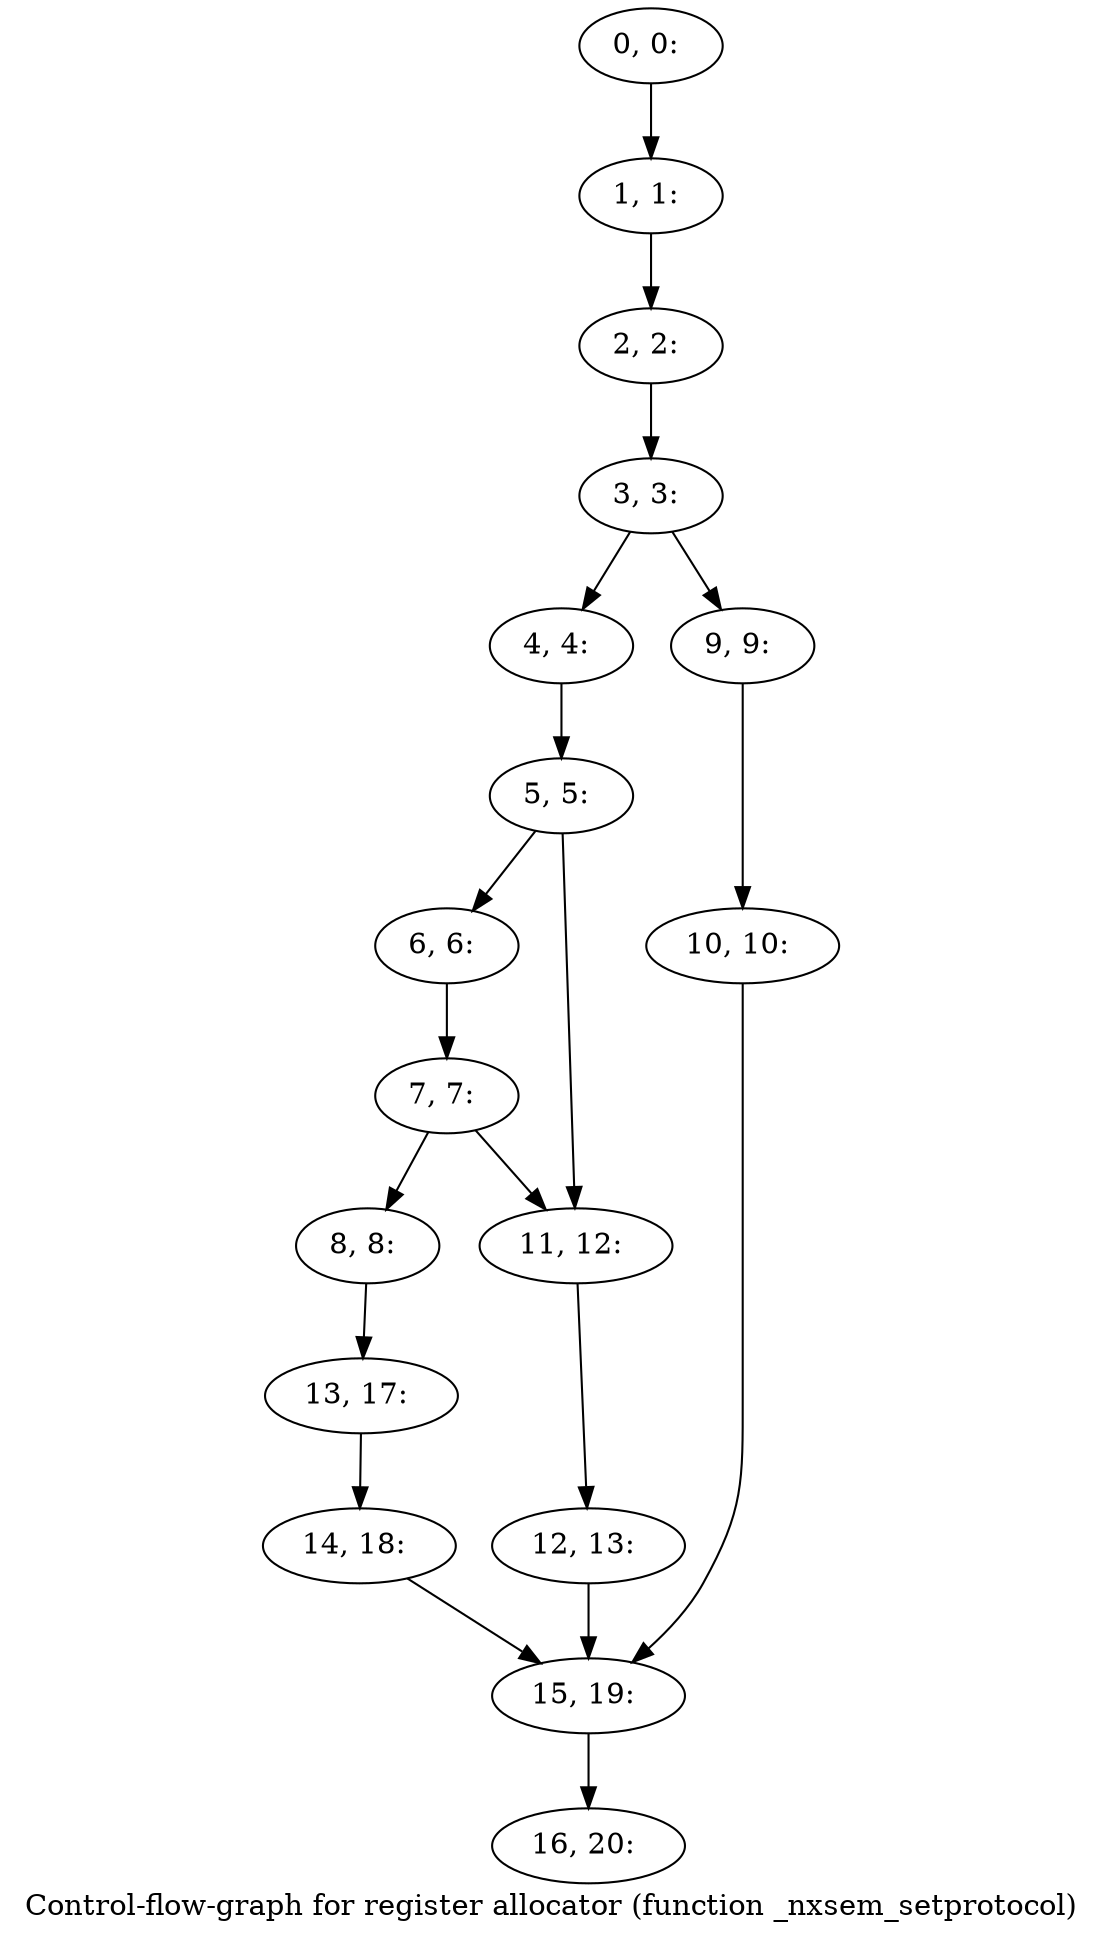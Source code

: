 digraph G {
graph [label="Control-flow-graph for register allocator (function _nxsem_setprotocol)"]
0[label="0, 0: "];
1[label="1, 1: "];
2[label="2, 2: "];
3[label="3, 3: "];
4[label="4, 4: "];
5[label="5, 5: "];
6[label="6, 6: "];
7[label="7, 7: "];
8[label="8, 8: "];
9[label="9, 9: "];
10[label="10, 10: "];
11[label="11, 12: "];
12[label="12, 13: "];
13[label="13, 17: "];
14[label="14, 18: "];
15[label="15, 19: "];
16[label="16, 20: "];
0->1 ;
1->2 ;
2->3 ;
3->4 ;
3->9 ;
4->5 ;
5->6 ;
5->11 ;
6->7 ;
7->8 ;
7->11 ;
8->13 ;
9->10 ;
10->15 ;
11->12 ;
12->15 ;
13->14 ;
14->15 ;
15->16 ;
}

